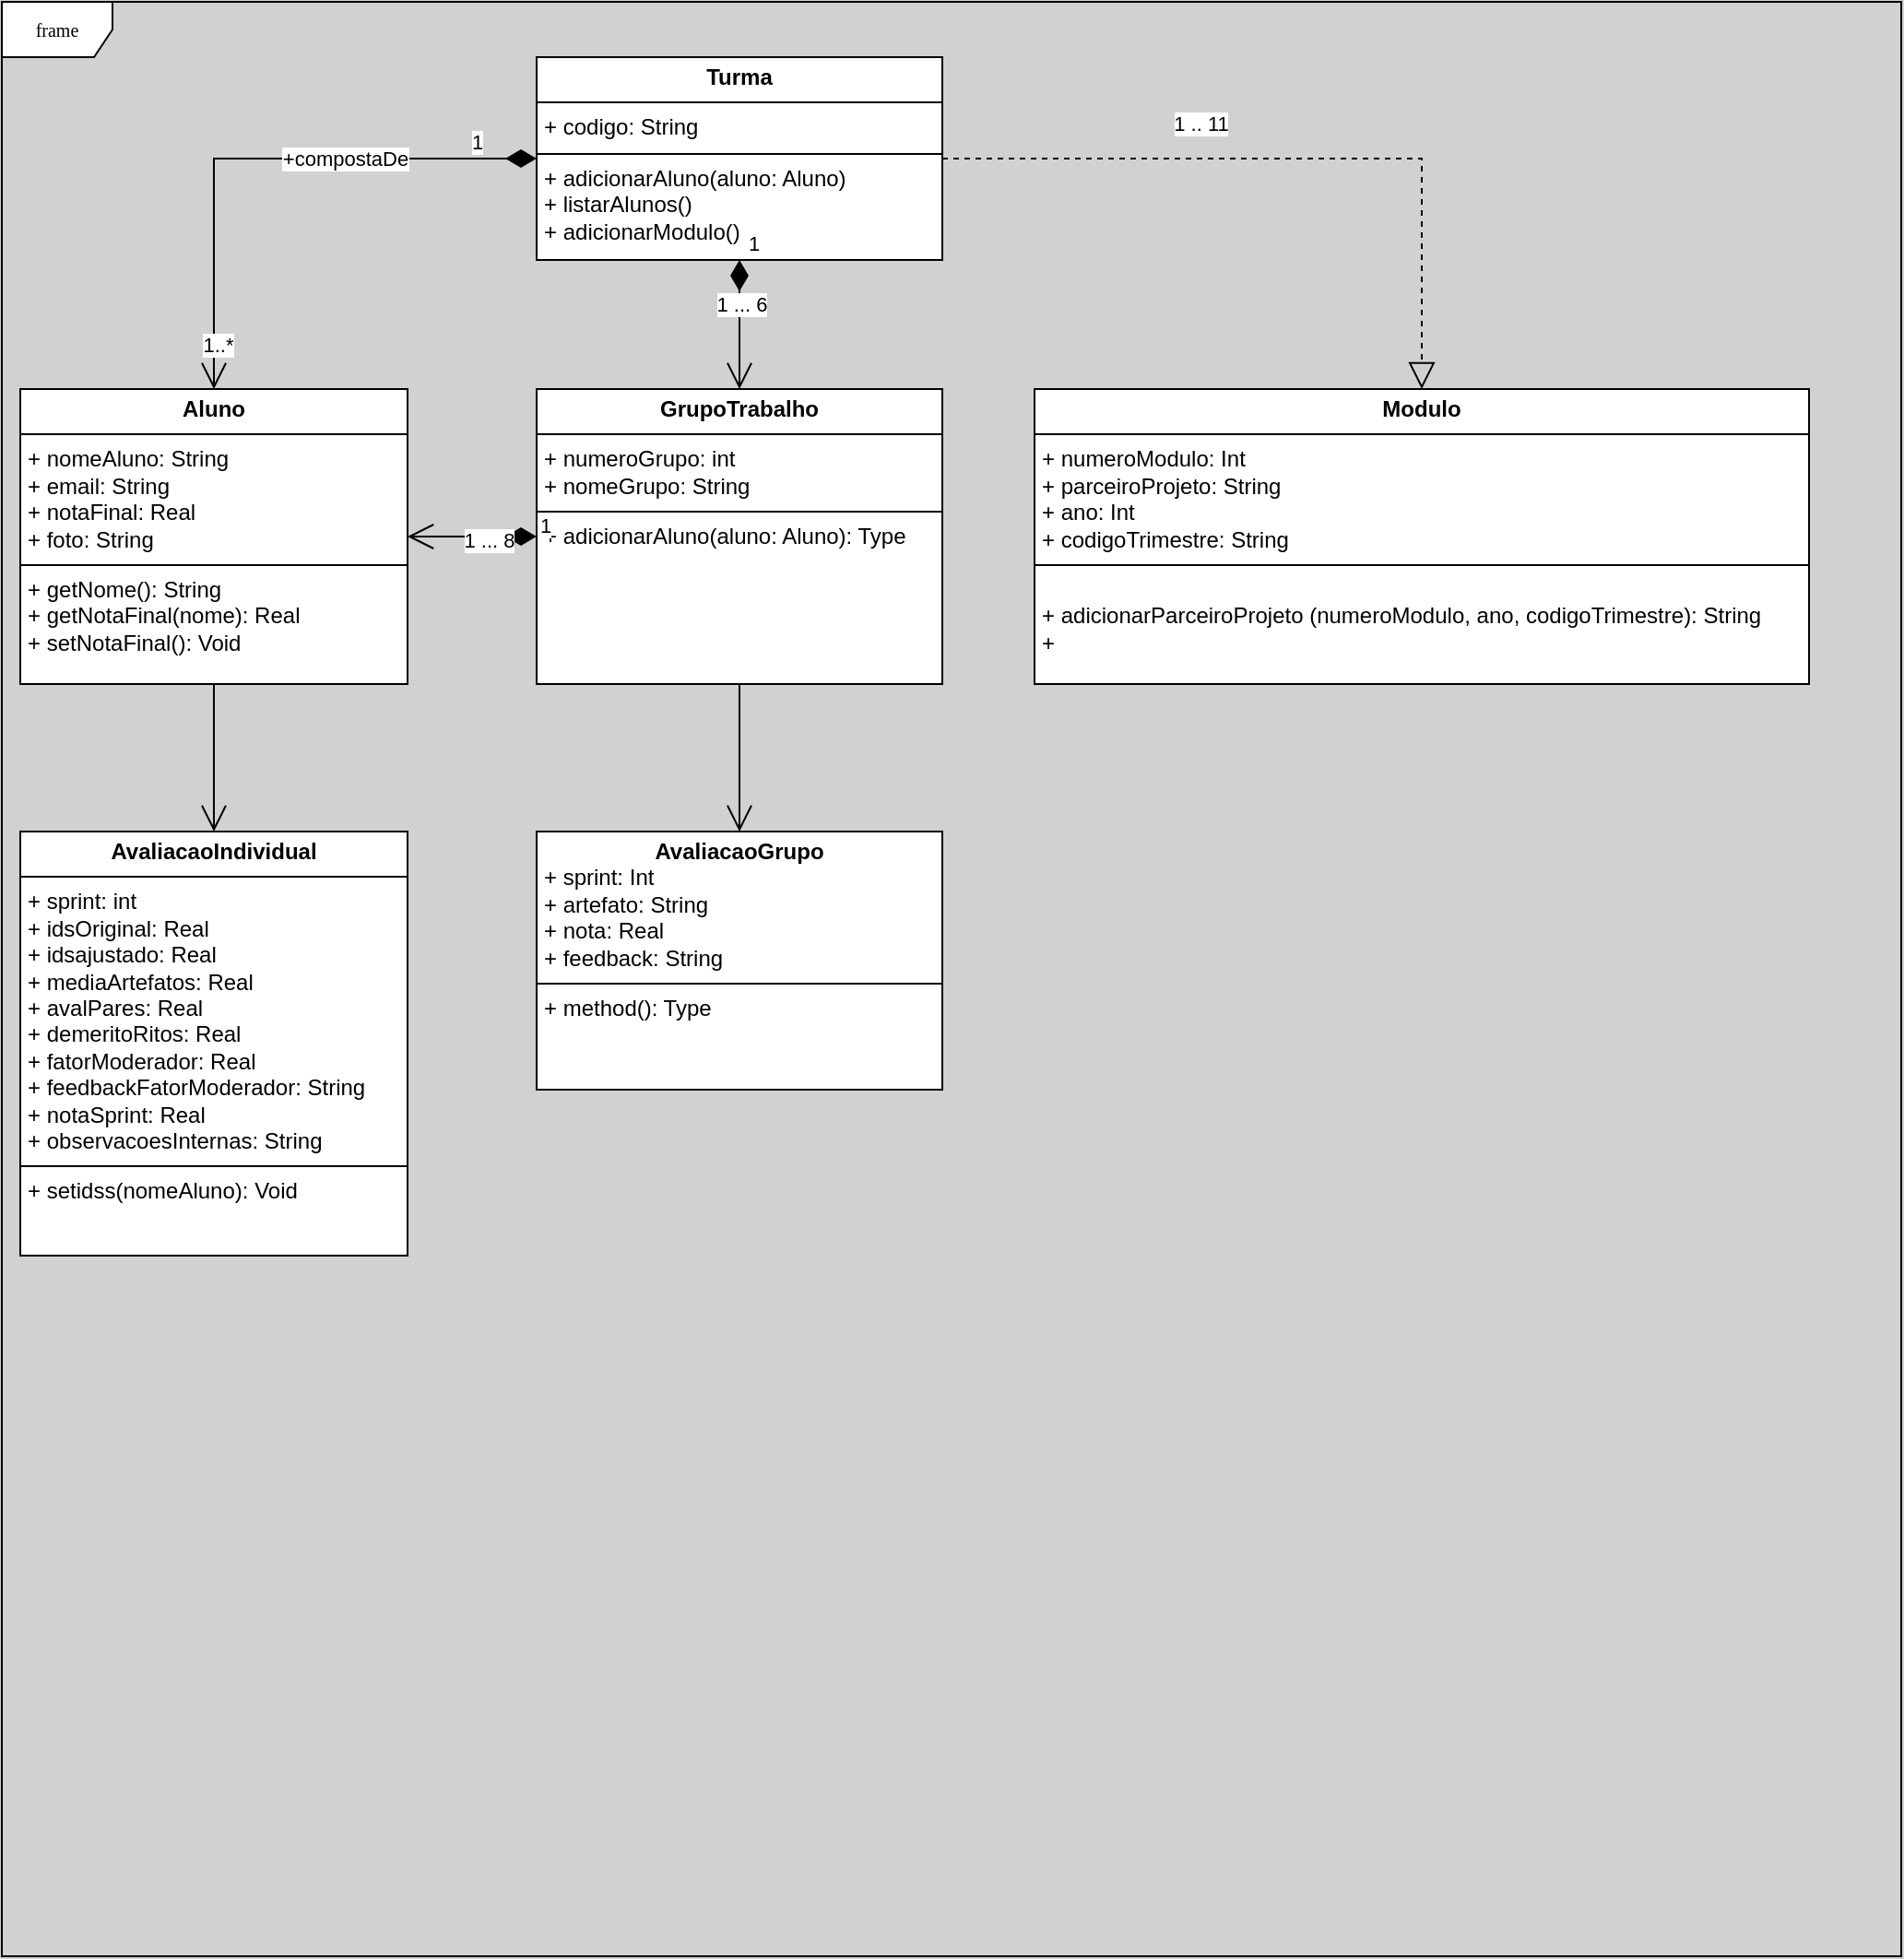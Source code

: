 <mxfile version="26.2.9">
  <diagram name="Page-1" id="c4acf3e9-155e-7222-9cf6-157b1a14988f">
    <mxGraphModel dx="1175" dy="1035" grid="1" gridSize="10" guides="1" tooltips="1" connect="1" arrows="1" fold="1" page="1" pageScale="1" pageWidth="850" pageHeight="1100" background="#D1D1D1" math="0" shadow="0">
      <root>
        <mxCell id="0" />
        <mxCell id="1" parent="0" />
        <mxCell id="17acba5748e5396b-1" value="frame" style="shape=umlFrame;whiteSpace=wrap;html=1;rounded=0;shadow=0;comic=0;labelBackgroundColor=none;strokeWidth=1;fontFamily=Verdana;fontSize=10;align=center;" parent="1" vertex="1">
          <mxGeometry x="30" y="10" width="1030" height="1060" as="geometry" />
        </mxCell>
        <mxCell id="IyVSgGwoeMZlasVPc8n6-1" value="&lt;p style=&quot;margin:0px;margin-top:4px;text-align:center;&quot;&gt;&lt;b&gt;Aluno&lt;/b&gt;&lt;/p&gt;&lt;hr size=&quot;1&quot; style=&quot;border-style:solid;&quot;&gt;&lt;p style=&quot;margin:0px;margin-left:4px;&quot;&gt;+ nomeAluno: String&lt;/p&gt;&lt;p style=&quot;margin:0px;margin-left:4px;&quot;&gt;+ email: String&lt;/p&gt;&lt;p style=&quot;margin:0px;margin-left:4px;&quot;&gt;+ notaFinal: Real&lt;/p&gt;&lt;p style=&quot;margin:0px;margin-left:4px;&quot;&gt;+ foto: String&lt;/p&gt;&lt;hr size=&quot;1&quot; style=&quot;border-style:solid;&quot;&gt;&lt;p style=&quot;margin:0px;margin-left:4px;&quot;&gt;+ getNome(): String&lt;/p&gt;&lt;p style=&quot;margin:0px;margin-left:4px;&quot;&gt;+ getNotaFinal(nome): Real&lt;/p&gt;&lt;p style=&quot;margin:0px;margin-left:4px;&quot;&gt;+ setNotaFinal(): Void&lt;/p&gt;" style="verticalAlign=top;align=left;overflow=fill;html=1;whiteSpace=wrap;" vertex="1" parent="1">
          <mxGeometry x="40" y="220" width="210" height="160" as="geometry" />
        </mxCell>
        <mxCell id="IyVSgGwoeMZlasVPc8n6-2" value="&lt;p style=&quot;margin:0px;margin-top:4px;text-align:center;&quot;&gt;&lt;b&gt;Turma&lt;/b&gt;&lt;/p&gt;&lt;hr size=&quot;1&quot; style=&quot;border-style:solid;&quot;&gt;&lt;p style=&quot;margin:0px;margin-left:4px;&quot;&gt;+ codigo: String&lt;/p&gt;&lt;hr size=&quot;1&quot; style=&quot;border-style:solid;&quot;&gt;&lt;p style=&quot;margin:0px;margin-left:4px;&quot;&gt;+ adicionarAluno(aluno: Aluno)&lt;/p&gt;&lt;p style=&quot;margin:0px;margin-left:4px;&quot;&gt;+&amp;nbsp;listarAlunos()&lt;/p&gt;&lt;p style=&quot;margin:0px;margin-left:4px;&quot;&gt;+ adicionarModulo()&lt;/p&gt;" style="verticalAlign=top;align=left;overflow=fill;html=1;whiteSpace=wrap;" vertex="1" parent="1">
          <mxGeometry x="320" y="40" width="220" height="110" as="geometry" />
        </mxCell>
        <mxCell id="IyVSgGwoeMZlasVPc8n6-5" value="1" style="endArrow=open;html=1;endSize=12;startArrow=diamondThin;startSize=14;startFill=1;edgeStyle=orthogonalEdgeStyle;align=left;verticalAlign=bottom;rounded=0;exitX=0;exitY=0.5;exitDx=0;exitDy=0;entryX=0.5;entryY=0;entryDx=0;entryDy=0;" edge="1" parent="1" source="IyVSgGwoeMZlasVPc8n6-2" target="IyVSgGwoeMZlasVPc8n6-1">
          <mxGeometry x="-0.749" relative="1" as="geometry">
            <mxPoint x="320" y="90.0" as="sourcePoint" />
            <mxPoint x="150" y="150" as="targetPoint" />
            <mxPoint as="offset" />
          </mxGeometry>
        </mxCell>
        <mxCell id="IyVSgGwoeMZlasVPc8n6-7" value="+compostaDe" style="edgeLabel;html=1;align=center;verticalAlign=middle;resizable=0;points=[];" vertex="1" connectable="0" parent="IyVSgGwoeMZlasVPc8n6-5">
          <mxGeometry x="-0.502" y="-1" relative="1" as="geometry">
            <mxPoint x="-30" y="1" as="offset" />
          </mxGeometry>
        </mxCell>
        <mxCell id="IyVSgGwoeMZlasVPc8n6-11" value="1..*" style="edgeLabel;html=1;align=center;verticalAlign=middle;resizable=0;points=[];" vertex="1" connectable="0" parent="IyVSgGwoeMZlasVPc8n6-5">
          <mxGeometry x="0.841" y="2" relative="1" as="geometry">
            <mxPoint as="offset" />
          </mxGeometry>
        </mxCell>
        <mxCell id="IyVSgGwoeMZlasVPc8n6-12" value="&lt;p style=&quot;margin:0px;margin-top:4px;text-align:center;&quot;&gt;&lt;b&gt;Modulo&lt;/b&gt;&lt;/p&gt;&lt;hr size=&quot;1&quot; style=&quot;border-style:solid;&quot;&gt;&lt;p style=&quot;margin:0px;margin-left:4px;&quot;&gt;+ numeroModulo: Int&lt;/p&gt;&lt;p style=&quot;margin:0px;margin-left:4px;&quot;&gt;+ parceiroProjeto: String&lt;/p&gt;&lt;p style=&quot;margin:0px;margin-left:4px;&quot;&gt;+ ano: Int&lt;/p&gt;&lt;p style=&quot;margin:0px;margin-left:4px;&quot;&gt;+ codigoTrimestre: String&lt;/p&gt;&lt;hr size=&quot;1&quot; style=&quot;border-style:solid;&quot;&gt;&lt;p style=&quot;margin:0px;margin-left:4px;&quot;&gt;&lt;br&gt;&lt;/p&gt;&lt;p style=&quot;margin:0px;margin-left:4px;&quot;&gt;+ adicionarP&lt;span style=&quot;background-color: transparent; color: light-dark(rgb(0, 0, 0), rgb(255, 255, 255));&quot;&gt;arceiroProjeto (&lt;/span&gt;numeroModulo&lt;span style=&quot;background-color: transparent; color: light-dark(rgb(0, 0, 0), rgb(255, 255, 255));&quot;&gt;, ano, codigoTrimestre): String&lt;/span&gt;&lt;/p&gt;&lt;p style=&quot;margin:0px;margin-left:4px;&quot;&gt;&lt;span style=&quot;background-color: transparent; color: light-dark(rgb(0, 0, 0), rgb(255, 255, 255));&quot;&gt;+&amp;nbsp;&lt;/span&gt;&lt;/p&gt;" style="verticalAlign=top;align=left;overflow=fill;html=1;whiteSpace=wrap;" vertex="1" parent="1">
          <mxGeometry x="590" y="220" width="420" height="160" as="geometry" />
        </mxCell>
        <mxCell id="IyVSgGwoeMZlasVPc8n6-13" value="" style="endArrow=block;dashed=1;endFill=0;endSize=12;html=1;rounded=0;exitX=1;exitY=0.5;exitDx=0;exitDy=0;" edge="1" parent="1" source="IyVSgGwoeMZlasVPc8n6-2" target="IyVSgGwoeMZlasVPc8n6-12">
          <mxGeometry width="160" relative="1" as="geometry">
            <mxPoint x="340" y="350" as="sourcePoint" />
            <mxPoint x="500" y="350" as="targetPoint" />
            <Array as="points">
              <mxPoint x="800" y="95" />
            </Array>
          </mxGeometry>
        </mxCell>
        <mxCell id="IyVSgGwoeMZlasVPc8n6-14" value="1 .. 11" style="edgeLabel;html=1;align=center;verticalAlign=middle;resizable=0;points=[];" vertex="1" connectable="0" parent="IyVSgGwoeMZlasVPc8n6-13">
          <mxGeometry x="-0.276" y="1" relative="1" as="geometry">
            <mxPoint y="-18" as="offset" />
          </mxGeometry>
        </mxCell>
        <mxCell id="IyVSgGwoeMZlasVPc8n6-15" value="&lt;p style=&quot;margin:0px;margin-top:4px;text-align:center;&quot;&gt;&lt;b&gt;GrupoTrabalho&lt;/b&gt;&lt;/p&gt;&lt;hr size=&quot;1&quot; style=&quot;border-style:solid;&quot;&gt;&lt;p style=&quot;margin:0px;margin-left:4px;&quot;&gt;+ numeroGrupo: int&lt;/p&gt;&lt;p style=&quot;margin:0px;margin-left:4px;&quot;&gt;+ nomeGrupo: String&lt;/p&gt;&lt;hr size=&quot;1&quot; style=&quot;border-style:solid;&quot;&gt;&lt;p style=&quot;margin:0px;margin-left:4px;&quot;&gt;+ adicionarAluno(aluno: Aluno): Type&lt;/p&gt;" style="verticalAlign=top;align=left;overflow=fill;html=1;whiteSpace=wrap;" vertex="1" parent="1">
          <mxGeometry x="320" y="220" width="220" height="160" as="geometry" />
        </mxCell>
        <mxCell id="IyVSgGwoeMZlasVPc8n6-17" value="1" style="endArrow=open;html=1;endSize=12;startArrow=diamondThin;startSize=14;startFill=1;edgeStyle=orthogonalEdgeStyle;align=left;verticalAlign=bottom;rounded=0;exitX=0;exitY=0.5;exitDx=0;exitDy=0;" edge="1" parent="1" source="IyVSgGwoeMZlasVPc8n6-15" target="IyVSgGwoeMZlasVPc8n6-1">
          <mxGeometry x="-1" y="3" relative="1" as="geometry">
            <mxPoint x="460" y="350" as="sourcePoint" />
            <mxPoint x="620" y="350" as="targetPoint" />
          </mxGeometry>
        </mxCell>
        <mxCell id="IyVSgGwoeMZlasVPc8n6-22" value="1 ... 8" style="edgeLabel;html=1;align=center;verticalAlign=middle;resizable=0;points=[];" vertex="1" connectable="0" parent="IyVSgGwoeMZlasVPc8n6-17">
          <mxGeometry x="-0.242" y="2" relative="1" as="geometry">
            <mxPoint as="offset" />
          </mxGeometry>
        </mxCell>
        <mxCell id="IyVSgGwoeMZlasVPc8n6-20" value="1" style="endArrow=open;html=1;endSize=12;startArrow=diamondThin;startSize=14;startFill=1;edgeStyle=orthogonalEdgeStyle;align=left;verticalAlign=bottom;rounded=0;exitX=0.5;exitY=1;exitDx=0;exitDy=0;entryX=0.5;entryY=0;entryDx=0;entryDy=0;" edge="1" parent="1" source="IyVSgGwoeMZlasVPc8n6-2" target="IyVSgGwoeMZlasVPc8n6-15">
          <mxGeometry x="-1" y="3" relative="1" as="geometry">
            <mxPoint x="450" y="369.94" as="sourcePoint" />
            <mxPoint x="440" y="240" as="targetPoint" />
            <Array as="points">
              <mxPoint x="430" y="200" />
              <mxPoint x="430" y="200" />
            </Array>
          </mxGeometry>
        </mxCell>
        <mxCell id="IyVSgGwoeMZlasVPc8n6-21" value="1 ... 6" style="edgeLabel;html=1;align=center;verticalAlign=middle;resizable=0;points=[];" vertex="1" connectable="0" parent="IyVSgGwoeMZlasVPc8n6-20">
          <mxGeometry x="-0.346" y="1" relative="1" as="geometry">
            <mxPoint y="1" as="offset" />
          </mxGeometry>
        </mxCell>
        <mxCell id="IyVSgGwoeMZlasVPc8n6-27" value="&lt;p style=&quot;margin:0px;margin-top:4px;text-align:center;&quot;&gt;&lt;b&gt;AvaliacaoIndividual&lt;/b&gt;&lt;/p&gt;&lt;hr size=&quot;1&quot; style=&quot;border-style:solid;&quot;&gt;&lt;p style=&quot;margin:0px;margin-left:4px;&quot;&gt;+ sprint: int&lt;/p&gt;&lt;p style=&quot;margin:0px;margin-left:4px;&quot;&gt;+ idsOriginal: Real&lt;/p&gt;&lt;p style=&quot;margin:0px;margin-left:4px;&quot;&gt;+ idsajustado: Real&lt;/p&gt;&lt;p style=&quot;margin:0px;margin-left:4px;&quot;&gt;+ mediaArtefatos: Real&lt;/p&gt;&lt;p style=&quot;margin:0px;margin-left:4px;&quot;&gt;+ avalPares: Real&lt;/p&gt;&lt;p style=&quot;margin:0px;margin-left:4px;&quot;&gt;+ demeritoRitos: Real&lt;/p&gt;&lt;p style=&quot;margin:0px;margin-left:4px;&quot;&gt;+ fatorModerador: Real&lt;/p&gt;&lt;p style=&quot;margin:0px;margin-left:4px;&quot;&gt;+ feedbackFatorModerador: String&lt;/p&gt;&lt;p style=&quot;margin:0px;margin-left:4px;&quot;&gt;+ notaSprint: Real&lt;/p&gt;&lt;p style=&quot;margin:0px;margin-left:4px;&quot;&gt;+ observacoesInternas: String&lt;/p&gt;&lt;hr size=&quot;1&quot; style=&quot;border-style:solid;&quot;&gt;&lt;p style=&quot;margin:0px;margin-left:4px;&quot;&gt;+ setidss(&lt;span style=&quot;background-color: transparent; color: light-dark(rgb(0, 0, 0), rgb(255, 255, 255));&quot;&gt;nomeAluno&lt;/span&gt;&lt;span style=&quot;background-color: transparent; color: light-dark(rgb(0, 0, 0), rgb(255, 255, 255));&quot;&gt;): Void&lt;/span&gt;&lt;/p&gt;" style="verticalAlign=top;align=left;overflow=fill;html=1;whiteSpace=wrap;" vertex="1" parent="1">
          <mxGeometry x="40" y="460" width="210" height="230" as="geometry" />
        </mxCell>
        <mxCell id="IyVSgGwoeMZlasVPc8n6-28" value="&lt;p style=&quot;margin:0px;margin-top:4px;text-align:center;&quot;&gt;&lt;b&gt;AvaliacaoGrupo&lt;/b&gt;&lt;/p&gt;&lt;p style=&quot;margin:0px;margin-left:4px;&quot;&gt;+ sprint: Int&lt;/p&gt;&lt;p style=&quot;margin:0px;margin-left:4px;&quot;&gt;+ artefato: String&lt;/p&gt;&lt;p style=&quot;margin:0px;margin-left:4px;&quot;&gt;+ nota: Real&lt;/p&gt;&lt;p style=&quot;margin:0px;margin-left:4px;&quot;&gt;+ feedback: String&lt;/p&gt;&lt;hr size=&quot;1&quot; style=&quot;border-style:solid;&quot;&gt;&lt;p style=&quot;margin:0px;margin-left:4px;&quot;&gt;+ method(): Type&lt;/p&gt;" style="verticalAlign=top;align=left;overflow=fill;html=1;whiteSpace=wrap;" vertex="1" parent="1">
          <mxGeometry x="320" y="460" width="220" height="140" as="geometry" />
        </mxCell>
        <mxCell id="IyVSgGwoeMZlasVPc8n6-30" value="" style="endArrow=open;endFill=1;endSize=12;html=1;rounded=0;exitX=0.5;exitY=1;exitDx=0;exitDy=0;entryX=0.5;entryY=0;entryDx=0;entryDy=0;" edge="1" parent="1" source="IyVSgGwoeMZlasVPc8n6-15" target="IyVSgGwoeMZlasVPc8n6-28">
          <mxGeometry width="160" relative="1" as="geometry">
            <mxPoint x="380" y="430" as="sourcePoint" />
            <mxPoint x="540" y="430" as="targetPoint" />
          </mxGeometry>
        </mxCell>
        <mxCell id="IyVSgGwoeMZlasVPc8n6-32" value="" style="endArrow=open;endFill=1;endSize=12;html=1;rounded=0;exitX=0.5;exitY=1;exitDx=0;exitDy=0;entryX=0.5;entryY=0;entryDx=0;entryDy=0;" edge="1" parent="1" source="IyVSgGwoeMZlasVPc8n6-1" target="IyVSgGwoeMZlasVPc8n6-27">
          <mxGeometry width="160" relative="1" as="geometry">
            <mxPoint x="380" y="430" as="sourcePoint" />
            <mxPoint x="540" y="430" as="targetPoint" />
          </mxGeometry>
        </mxCell>
      </root>
    </mxGraphModel>
  </diagram>
</mxfile>
